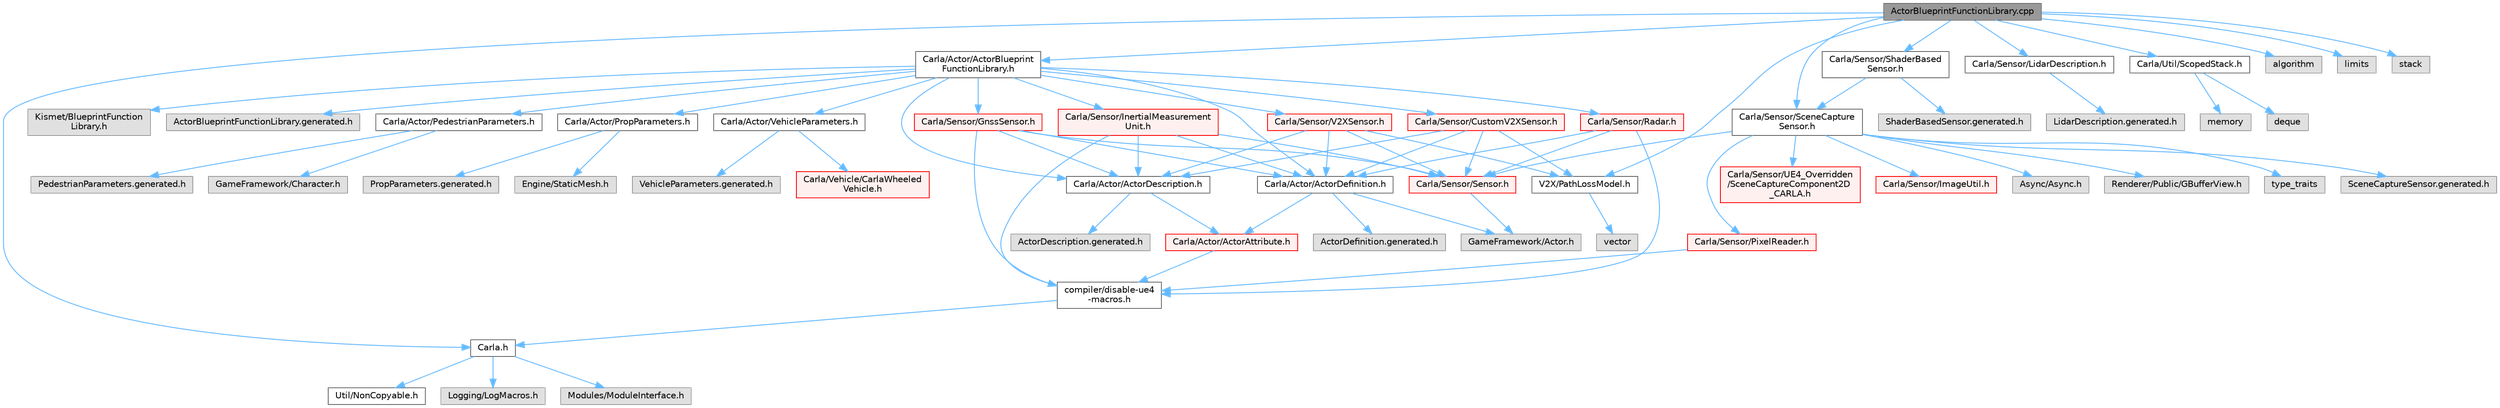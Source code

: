 digraph "ActorBlueprintFunctionLibrary.cpp"
{
 // INTERACTIVE_SVG=YES
 // LATEX_PDF_SIZE
  bgcolor="transparent";
  edge [fontname=Helvetica,fontsize=10,labelfontname=Helvetica,labelfontsize=10];
  node [fontname=Helvetica,fontsize=10,shape=box,height=0.2,width=0.4];
  Node1 [id="Node000001",label="ActorBlueprintFunctionLibrary.cpp",height=0.2,width=0.4,color="gray40", fillcolor="grey60", style="filled", fontcolor="black",tooltip=" "];
  Node1 -> Node2 [id="edge1_Node000001_Node000002",color="steelblue1",style="solid",tooltip=" "];
  Node2 [id="Node000002",label="Carla.h",height=0.2,width=0.4,color="grey40", fillcolor="white", style="filled",URL="$d7/d7d/Carla_8h.html",tooltip=" "];
  Node2 -> Node3 [id="edge2_Node000002_Node000003",color="steelblue1",style="solid",tooltip=" "];
  Node3 [id="Node000003",label="Util/NonCopyable.h",height=0.2,width=0.4,color="grey40", fillcolor="white", style="filled",URL="$d4/d57/Unreal_2CarlaUE4_2Plugins_2Carla_2Source_2Carla_2Util_2NonCopyable_8h.html",tooltip=" "];
  Node2 -> Node4 [id="edge3_Node000002_Node000004",color="steelblue1",style="solid",tooltip=" "];
  Node4 [id="Node000004",label="Logging/LogMacros.h",height=0.2,width=0.4,color="grey60", fillcolor="#E0E0E0", style="filled",tooltip=" "];
  Node2 -> Node5 [id="edge4_Node000002_Node000005",color="steelblue1",style="solid",tooltip=" "];
  Node5 [id="Node000005",label="Modules/ModuleInterface.h",height=0.2,width=0.4,color="grey60", fillcolor="#E0E0E0", style="filled",tooltip=" "];
  Node1 -> Node6 [id="edge5_Node000001_Node000006",color="steelblue1",style="solid",tooltip=" "];
  Node6 [id="Node000006",label="Carla/Actor/ActorBlueprint\lFunctionLibrary.h",height=0.2,width=0.4,color="grey40", fillcolor="white", style="filled",URL="$d7/dda/ActorBlueprintFunctionLibrary_8h.html",tooltip=" "];
  Node6 -> Node7 [id="edge6_Node000006_Node000007",color="steelblue1",style="solid",tooltip=" "];
  Node7 [id="Node000007",label="Carla/Actor/ActorDefinition.h",height=0.2,width=0.4,color="grey40", fillcolor="white", style="filled",URL="$d0/d65/Unreal_2CarlaUE4_2Plugins_2Carla_2Source_2Carla_2Actor_2ActorDefinition_8h.html",tooltip=" "];
  Node7 -> Node8 [id="edge7_Node000007_Node000008",color="steelblue1",style="solid",tooltip=" "];
  Node8 [id="Node000008",label="Carla/Actor/ActorAttribute.h",height=0.2,width=0.4,color="red", fillcolor="#FFF0F0", style="filled",URL="$d6/d1a/Unreal_2CarlaUE4_2Plugins_2Carla_2Source_2Carla_2Actor_2ActorAttribute_8h.html",tooltip=" "];
  Node8 -> Node9 [id="edge8_Node000008_Node000009",color="steelblue1",style="solid",tooltip=" "];
  Node9 [id="Node000009",label="compiler/disable-ue4\l-macros.h",height=0.2,width=0.4,color="grey40", fillcolor="white", style="filled",URL="$d2/d02/disable-ue4-macros_8h.html",tooltip=" "];
  Node9 -> Node2 [id="edge9_Node000009_Node000002",color="steelblue1",style="solid",tooltip=" "];
  Node7 -> Node14 [id="edge10_Node000007_Node000014",color="steelblue1",style="solid",tooltip=" "];
  Node14 [id="Node000014",label="GameFramework/Actor.h",height=0.2,width=0.4,color="grey60", fillcolor="#E0E0E0", style="filled",tooltip=" "];
  Node7 -> Node15 [id="edge11_Node000007_Node000015",color="steelblue1",style="solid",tooltip=" "];
  Node15 [id="Node000015",label="ActorDefinition.generated.h",height=0.2,width=0.4,color="grey60", fillcolor="#E0E0E0", style="filled",tooltip=" "];
  Node6 -> Node16 [id="edge12_Node000006_Node000016",color="steelblue1",style="solid",tooltip=" "];
  Node16 [id="Node000016",label="Carla/Actor/ActorDescription.h",height=0.2,width=0.4,color="grey40", fillcolor="white", style="filled",URL="$d4/de6/Unreal_2CarlaUE4_2Plugins_2Carla_2Source_2Carla_2Actor_2ActorDescription_8h.html",tooltip=" "];
  Node16 -> Node8 [id="edge13_Node000016_Node000008",color="steelblue1",style="solid",tooltip=" "];
  Node16 -> Node17 [id="edge14_Node000016_Node000017",color="steelblue1",style="solid",tooltip=" "];
  Node17 [id="Node000017",label="ActorDescription.generated.h",height=0.2,width=0.4,color="grey60", fillcolor="#E0E0E0", style="filled",tooltip=" "];
  Node6 -> Node18 [id="edge15_Node000006_Node000018",color="steelblue1",style="solid",tooltip=" "];
  Node18 [id="Node000018",label="Carla/Actor/PedestrianParameters.h",height=0.2,width=0.4,color="grey40", fillcolor="white", style="filled",URL="$d5/dca/PedestrianParameters_8h.html",tooltip=" "];
  Node18 -> Node19 [id="edge16_Node000018_Node000019",color="steelblue1",style="solid",tooltip=" "];
  Node19 [id="Node000019",label="GameFramework/Character.h",height=0.2,width=0.4,color="grey60", fillcolor="#E0E0E0", style="filled",tooltip=" "];
  Node18 -> Node20 [id="edge17_Node000018_Node000020",color="steelblue1",style="solid",tooltip=" "];
  Node20 [id="Node000020",label="PedestrianParameters.generated.h",height=0.2,width=0.4,color="grey60", fillcolor="#E0E0E0", style="filled",tooltip=" "];
  Node6 -> Node21 [id="edge18_Node000006_Node000021",color="steelblue1",style="solid",tooltip=" "];
  Node21 [id="Node000021",label="Carla/Actor/PropParameters.h",height=0.2,width=0.4,color="grey40", fillcolor="white", style="filled",URL="$dc/d01/PropParameters_8h.html",tooltip=" "];
  Node21 -> Node22 [id="edge19_Node000021_Node000022",color="steelblue1",style="solid",tooltip=" "];
  Node22 [id="Node000022",label="Engine/StaticMesh.h",height=0.2,width=0.4,color="grey60", fillcolor="#E0E0E0", style="filled",tooltip=" "];
  Node21 -> Node23 [id="edge20_Node000021_Node000023",color="steelblue1",style="solid",tooltip=" "];
  Node23 [id="Node000023",label="PropParameters.generated.h",height=0.2,width=0.4,color="grey60", fillcolor="#E0E0E0", style="filled",tooltip=" "];
  Node6 -> Node24 [id="edge21_Node000006_Node000024",color="steelblue1",style="solid",tooltip=" "];
  Node24 [id="Node000024",label="Carla/Actor/VehicleParameters.h",height=0.2,width=0.4,color="grey40", fillcolor="white", style="filled",URL="$d1/d1b/VehicleParameters_8h.html",tooltip=" "];
  Node24 -> Node25 [id="edge22_Node000024_Node000025",color="steelblue1",style="solid",tooltip=" "];
  Node25 [id="Node000025",label="Carla/Vehicle/CarlaWheeled\lVehicle.h",height=0.2,width=0.4,color="red", fillcolor="#FFF0F0", style="filled",URL="$d3/d00/CarlaWheeledVehicle_8h.html",tooltip=" "];
  Node24 -> Node66 [id="edge23_Node000024_Node000066",color="steelblue1",style="solid",tooltip=" "];
  Node66 [id="Node000066",label="VehicleParameters.generated.h",height=0.2,width=0.4,color="grey60", fillcolor="#E0E0E0", style="filled",tooltip=" "];
  Node6 -> Node67 [id="edge24_Node000006_Node000067",color="steelblue1",style="solid",tooltip=" "];
  Node67 [id="Node000067",label="Carla/Sensor/GnssSensor.h",height=0.2,width=0.4,color="red", fillcolor="#FFF0F0", style="filled",URL="$d9/d73/GnssSensor_8h.html",tooltip=" "];
  Node67 -> Node68 [id="edge25_Node000067_Node000068",color="steelblue1",style="solid",tooltip=" "];
  Node68 [id="Node000068",label="Carla/Sensor/Sensor.h",height=0.2,width=0.4,color="red", fillcolor="#FFF0F0", style="filled",URL="$d7/d7d/Unreal_2CarlaUE4_2Plugins_2Carla_2Source_2Carla_2Sensor_2Sensor_8h.html",tooltip=" "];
  Node68 -> Node14 [id="edge26_Node000068_Node000014",color="steelblue1",style="solid",tooltip=" "];
  Node67 -> Node7 [id="edge27_Node000067_Node000007",color="steelblue1",style="solid",tooltip=" "];
  Node67 -> Node16 [id="edge28_Node000067_Node000016",color="steelblue1",style="solid",tooltip=" "];
  Node67 -> Node9 [id="edge29_Node000067_Node000009",color="steelblue1",style="solid",tooltip=" "];
  Node6 -> Node349 [id="edge30_Node000006_Node000349",color="steelblue1",style="solid",tooltip=" "];
  Node349 [id="Node000349",label="Carla/Sensor/Radar.h",height=0.2,width=0.4,color="red", fillcolor="#FFF0F0", style="filled",URL="$d6/de9/Radar_8h.html",tooltip=" "];
  Node349 -> Node68 [id="edge31_Node000349_Node000068",color="steelblue1",style="solid",tooltip=" "];
  Node349 -> Node7 [id="edge32_Node000349_Node000007",color="steelblue1",style="solid",tooltip=" "];
  Node349 -> Node9 [id="edge33_Node000349_Node000009",color="steelblue1",style="solid",tooltip=" "];
  Node6 -> Node351 [id="edge34_Node000006_Node000351",color="steelblue1",style="solid",tooltip=" "];
  Node351 [id="Node000351",label="Carla/Sensor/InertialMeasurement\lUnit.h",height=0.2,width=0.4,color="red", fillcolor="#FFF0F0", style="filled",URL="$d7/dfa/InertialMeasurementUnit_8h.html",tooltip=" "];
  Node351 -> Node68 [id="edge35_Node000351_Node000068",color="steelblue1",style="solid",tooltip=" "];
  Node351 -> Node7 [id="edge36_Node000351_Node000007",color="steelblue1",style="solid",tooltip=" "];
  Node351 -> Node16 [id="edge37_Node000351_Node000016",color="steelblue1",style="solid",tooltip=" "];
  Node351 -> Node9 [id="edge38_Node000351_Node000009",color="steelblue1",style="solid",tooltip=" "];
  Node6 -> Node353 [id="edge39_Node000006_Node000353",color="steelblue1",style="solid",tooltip=" "];
  Node353 [id="Node000353",label="Carla/Sensor/V2XSensor.h",height=0.2,width=0.4,color="red", fillcolor="#FFF0F0", style="filled",URL="$d1/d71/V2XSensor_8h.html",tooltip=" "];
  Node353 -> Node68 [id="edge40_Node000353_Node000068",color="steelblue1",style="solid",tooltip=" "];
  Node353 -> Node7 [id="edge41_Node000353_Node000007",color="steelblue1",style="solid",tooltip=" "];
  Node353 -> Node16 [id="edge42_Node000353_Node000016",color="steelblue1",style="solid",tooltip=" "];
  Node353 -> Node355 [id="edge43_Node000353_Node000355",color="steelblue1",style="solid",tooltip=" "];
  Node355 [id="Node000355",label="V2X/PathLossModel.h",height=0.2,width=0.4,color="grey40", fillcolor="white", style="filled",URL="$dd/dc7/PathLossModel_8h.html",tooltip=" "];
  Node355 -> Node110 [id="edge44_Node000355_Node000110",color="steelblue1",style="solid",tooltip=" "];
  Node110 [id="Node000110",label="vector",height=0.2,width=0.4,color="grey60", fillcolor="#E0E0E0", style="filled",tooltip=" "];
  Node6 -> Node358 [id="edge45_Node000006_Node000358",color="steelblue1",style="solid",tooltip=" "];
  Node358 [id="Node000358",label="Carla/Sensor/CustomV2XSensor.h",height=0.2,width=0.4,color="red", fillcolor="#FFF0F0", style="filled",URL="$df/d4b/CustomV2XSensor_8h.html",tooltip=" "];
  Node358 -> Node68 [id="edge46_Node000358_Node000068",color="steelblue1",style="solid",tooltip=" "];
  Node358 -> Node7 [id="edge47_Node000358_Node000007",color="steelblue1",style="solid",tooltip=" "];
  Node358 -> Node16 [id="edge48_Node000358_Node000016",color="steelblue1",style="solid",tooltip=" "];
  Node358 -> Node355 [id="edge49_Node000358_Node000355",color="steelblue1",style="solid",tooltip=" "];
  Node6 -> Node270 [id="edge50_Node000006_Node000270",color="steelblue1",style="solid",tooltip=" "];
  Node270 [id="Node000270",label="Kismet/BlueprintFunction\lLibrary.h",height=0.2,width=0.4,color="grey60", fillcolor="#E0E0E0", style="filled",tooltip=" "];
  Node6 -> Node360 [id="edge51_Node000006_Node000360",color="steelblue1",style="solid",tooltip=" "];
  Node360 [id="Node000360",label="ActorBlueprintFunctionLibrary.generated.h",height=0.2,width=0.4,color="grey60", fillcolor="#E0E0E0", style="filled",tooltip=" "];
  Node1 -> Node361 [id="edge52_Node000001_Node000361",color="steelblue1",style="solid",tooltip=" "];
  Node361 [id="Node000361",label="Carla/Sensor/LidarDescription.h",height=0.2,width=0.4,color="grey40", fillcolor="white", style="filled",URL="$de/d92/LidarDescription_8h.html",tooltip=" "];
  Node361 -> Node362 [id="edge53_Node000361_Node000362",color="steelblue1",style="solid",tooltip=" "];
  Node362 [id="Node000362",label="LidarDescription.generated.h",height=0.2,width=0.4,color="grey60", fillcolor="#E0E0E0", style="filled",tooltip=" "];
  Node1 -> Node363 [id="edge54_Node000001_Node000363",color="steelblue1",style="solid",tooltip=" "];
  Node363 [id="Node000363",label="Carla/Sensor/SceneCapture\lSensor.h",height=0.2,width=0.4,color="grey40", fillcolor="white", style="filled",URL="$d8/d95/SceneCaptureSensor_8h.html",tooltip=" "];
  Node363 -> Node364 [id="edge55_Node000363_Node000364",color="steelblue1",style="solid",tooltip=" "];
  Node364 [id="Node000364",label="Carla/Sensor/PixelReader.h",height=0.2,width=0.4,color="red", fillcolor="#FFF0F0", style="filled",URL="$df/d2e/PixelReader_8h.html",tooltip=" "];
  Node364 -> Node9 [id="edge56_Node000364_Node000009",color="steelblue1",style="solid",tooltip=" "];
  Node363 -> Node68 [id="edge57_Node000363_Node000068",color="steelblue1",style="solid",tooltip=" "];
  Node363 -> Node368 [id="edge58_Node000363_Node000368",color="steelblue1",style="solid",tooltip=" "];
  Node368 [id="Node000368",label="Carla/Sensor/UE4_Overridden\l/SceneCaptureComponent2D\l_CARLA.h",height=0.2,width=0.4,color="red", fillcolor="#FFF0F0", style="filled",URL="$df/d46/SceneCaptureComponent2D__CARLA_8h.html",tooltip=" "];
  Node363 -> Node371 [id="edge59_Node000363_Node000371",color="steelblue1",style="solid",tooltip=" "];
  Node371 [id="Node000371",label="Carla/Sensor/ImageUtil.h",height=0.2,width=0.4,color="red", fillcolor="#FFF0F0", style="filled",URL="$df/daa/ImageUtil_8h.html",tooltip=" "];
  Node363 -> Node372 [id="edge60_Node000363_Node000372",color="steelblue1",style="solid",tooltip=" "];
  Node372 [id="Node000372",label="Async/Async.h",height=0.2,width=0.4,color="grey60", fillcolor="#E0E0E0", style="filled",tooltip=" "];
  Node363 -> Node373 [id="edge61_Node000363_Node000373",color="steelblue1",style="solid",tooltip=" "];
  Node373 [id="Node000373",label="Renderer/Public/GBufferView.h",height=0.2,width=0.4,color="grey60", fillcolor="#E0E0E0", style="filled",tooltip=" "];
  Node363 -> Node39 [id="edge62_Node000363_Node000039",color="steelblue1",style="solid",tooltip=" "];
  Node39 [id="Node000039",label="type_traits",height=0.2,width=0.4,color="grey60", fillcolor="#E0E0E0", style="filled",tooltip=" "];
  Node363 -> Node374 [id="edge63_Node000363_Node000374",color="steelblue1",style="solid",tooltip=" "];
  Node374 [id="Node000374",label="SceneCaptureSensor.generated.h",height=0.2,width=0.4,color="grey60", fillcolor="#E0E0E0", style="filled",tooltip=" "];
  Node1 -> Node375 [id="edge64_Node000001_Node000375",color="steelblue1",style="solid",tooltip=" "];
  Node375 [id="Node000375",label="Carla/Sensor/ShaderBased\lSensor.h",height=0.2,width=0.4,color="grey40", fillcolor="white", style="filled",URL="$da/d69/ShaderBasedSensor_8h.html",tooltip=" "];
  Node375 -> Node363 [id="edge65_Node000375_Node000363",color="steelblue1",style="solid",tooltip=" "];
  Node375 -> Node376 [id="edge66_Node000375_Node000376",color="steelblue1",style="solid",tooltip=" "];
  Node376 [id="Node000376",label="ShaderBasedSensor.generated.h",height=0.2,width=0.4,color="grey60", fillcolor="#E0E0E0", style="filled",tooltip=" "];
  Node1 -> Node355 [id="edge67_Node000001_Node000355",color="steelblue1",style="solid",tooltip=" "];
  Node1 -> Node377 [id="edge68_Node000001_Node000377",color="steelblue1",style="solid",tooltip=" "];
  Node377 [id="Node000377",label="Carla/Util/ScopedStack.h",height=0.2,width=0.4,color="grey40", fillcolor="white", style="filled",URL="$d5/d12/ScopedStack_8h.html",tooltip=" "];
  Node377 -> Node378 [id="edge69_Node000377_Node000378",color="steelblue1",style="solid",tooltip=" "];
  Node378 [id="Node000378",label="deque",height=0.2,width=0.4,color="grey60", fillcolor="#E0E0E0", style="filled",tooltip=" "];
  Node377 -> Node87 [id="edge70_Node000377_Node000087",color="steelblue1",style="solid",tooltip=" "];
  Node87 [id="Node000087",label="memory",height=0.2,width=0.4,color="grey60", fillcolor="#E0E0E0", style="filled",tooltip=" "];
  Node1 -> Node318 [id="edge71_Node000001_Node000318",color="steelblue1",style="solid",tooltip=" "];
  Node318 [id="Node000318",label="algorithm",height=0.2,width=0.4,color="grey60", fillcolor="#E0E0E0", style="filled",tooltip=" "];
  Node1 -> Node86 [id="edge72_Node000001_Node000086",color="steelblue1",style="solid",tooltip=" "];
  Node86 [id="Node000086",label="limits",height=0.2,width=0.4,color="grey60", fillcolor="#E0E0E0", style="filled",tooltip=" "];
  Node1 -> Node379 [id="edge73_Node000001_Node000379",color="steelblue1",style="solid",tooltip=" "];
  Node379 [id="Node000379",label="stack",height=0.2,width=0.4,color="grey60", fillcolor="#E0E0E0", style="filled",tooltip=" "];
}
